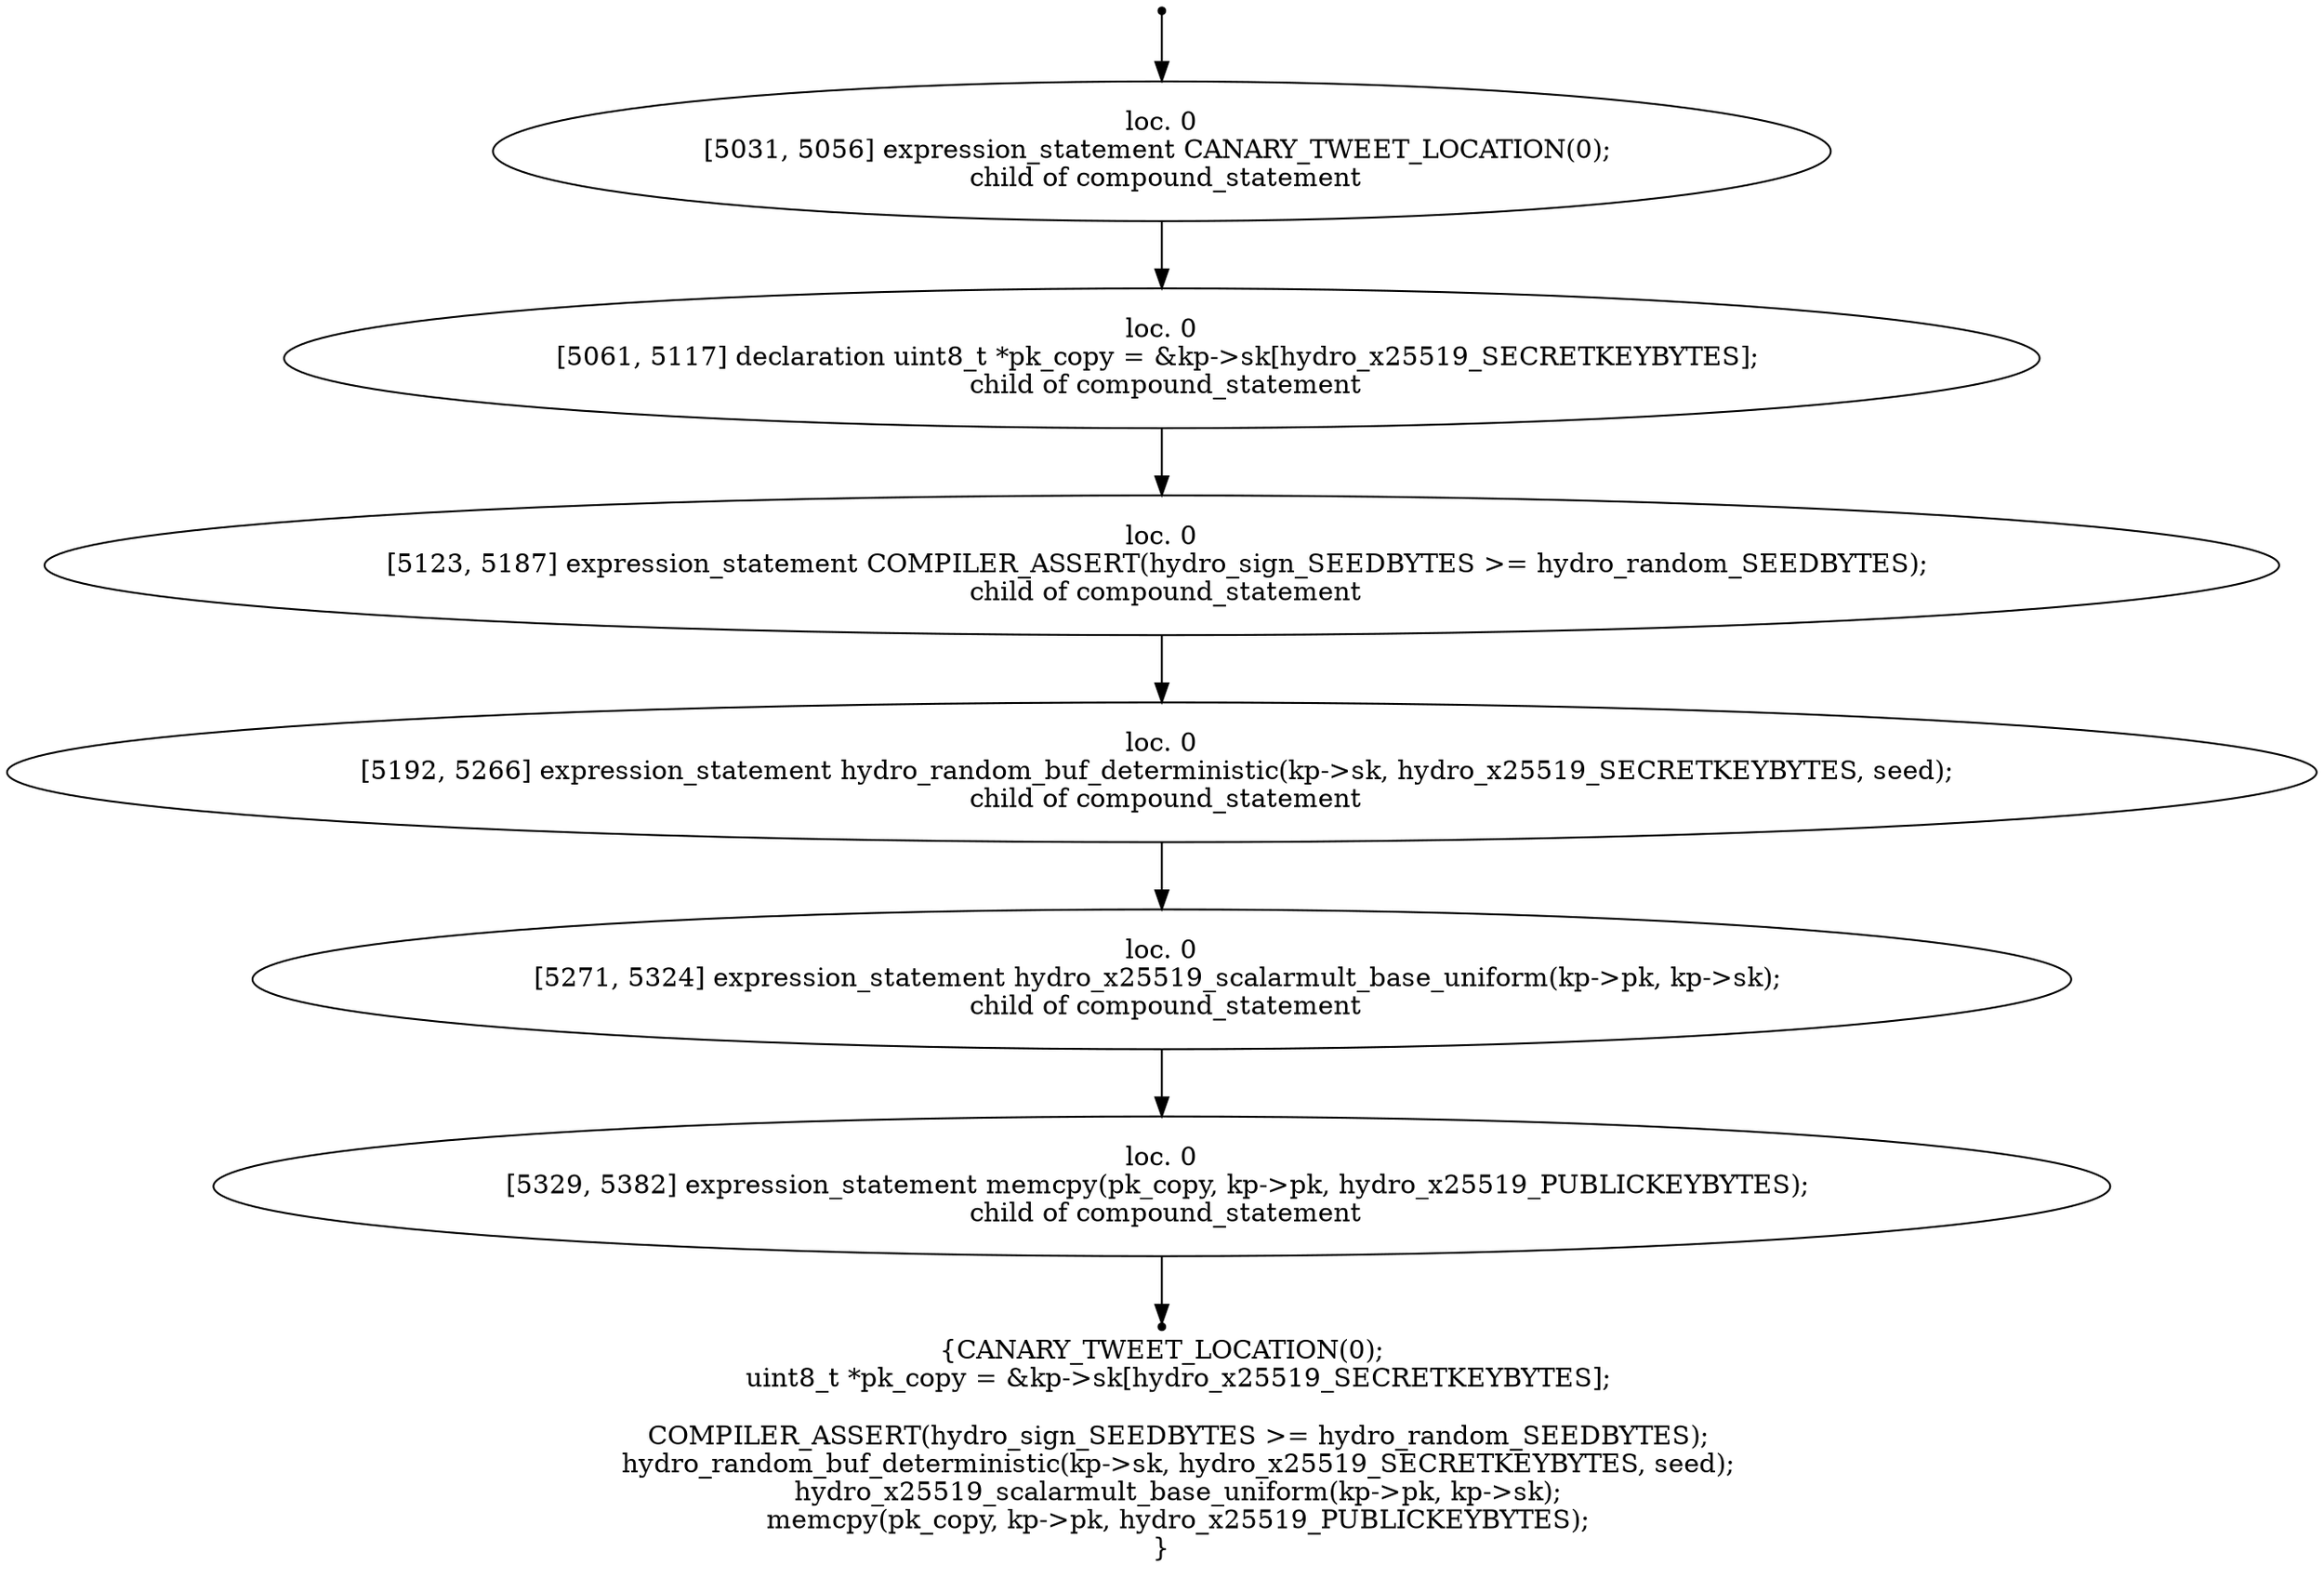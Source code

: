 digraph hydro_sign_keygen_deterministic_7 {
	initial [shape=point]
	initial -> "loc. 0
[5031, 5056] expression_statement CANARY_TWEET_LOCATION(0); 
 child of compound_statement"
	final [shape=point]
	"loc. 0
[5329, 5382] expression_statement memcpy(pk_copy, kp->pk, hydro_x25519_PUBLICKEYBYTES); 
 child of compound_statement" -> final
	"loc. 0
[5031, 5056] expression_statement CANARY_TWEET_LOCATION(0); 
 child of compound_statement"
	"loc. 0
[5031, 5056] expression_statement CANARY_TWEET_LOCATION(0); 
 child of compound_statement" -> "loc. 0
[5061, 5117] declaration uint8_t *pk_copy = &kp->sk[hydro_x25519_SECRETKEYBYTES]; 
 child of compound_statement"
	"loc. 0
[5061, 5117] declaration uint8_t *pk_copy = &kp->sk[hydro_x25519_SECRETKEYBYTES]; 
 child of compound_statement"
	"loc. 0
[5061, 5117] declaration uint8_t *pk_copy = &kp->sk[hydro_x25519_SECRETKEYBYTES]; 
 child of compound_statement" -> "loc. 0
[5123, 5187] expression_statement COMPILER_ASSERT(hydro_sign_SEEDBYTES >= hydro_random_SEEDBYTES); 
 child of compound_statement"
	"loc. 0
[5123, 5187] expression_statement COMPILER_ASSERT(hydro_sign_SEEDBYTES >= hydro_random_SEEDBYTES); 
 child of compound_statement"
	"loc. 0
[5123, 5187] expression_statement COMPILER_ASSERT(hydro_sign_SEEDBYTES >= hydro_random_SEEDBYTES); 
 child of compound_statement" -> "loc. 0
[5192, 5266] expression_statement hydro_random_buf_deterministic(kp->sk, hydro_x25519_SECRETKEYBYTES, seed); 
 child of compound_statement"
	"loc. 0
[5192, 5266] expression_statement hydro_random_buf_deterministic(kp->sk, hydro_x25519_SECRETKEYBYTES, seed); 
 child of compound_statement"
	"loc. 0
[5192, 5266] expression_statement hydro_random_buf_deterministic(kp->sk, hydro_x25519_SECRETKEYBYTES, seed); 
 child of compound_statement" -> "loc. 0
[5271, 5324] expression_statement hydro_x25519_scalarmult_base_uniform(kp->pk, kp->sk); 
 child of compound_statement"
	"loc. 0
[5271, 5324] expression_statement hydro_x25519_scalarmult_base_uniform(kp->pk, kp->sk); 
 child of compound_statement"
	"loc. 0
[5271, 5324] expression_statement hydro_x25519_scalarmult_base_uniform(kp->pk, kp->sk); 
 child of compound_statement" -> "loc. 0
[5329, 5382] expression_statement memcpy(pk_copy, kp->pk, hydro_x25519_PUBLICKEYBYTES); 
 child of compound_statement"
	"loc. 0
[5329, 5382] expression_statement memcpy(pk_copy, kp->pk, hydro_x25519_PUBLICKEYBYTES); 
 child of compound_statement"
	label="{CANARY_TWEET_LOCATION(0);
    uint8_t *pk_copy = &kp->sk[hydro_x25519_SECRETKEYBYTES];

    COMPILER_ASSERT(hydro_sign_SEEDBYTES >= hydro_random_SEEDBYTES);
    hydro_random_buf_deterministic(kp->sk, hydro_x25519_SECRETKEYBYTES, seed);
    hydro_x25519_scalarmult_base_uniform(kp->pk, kp->sk);
    memcpy(pk_copy, kp->pk, hydro_x25519_PUBLICKEYBYTES);
}"
}
